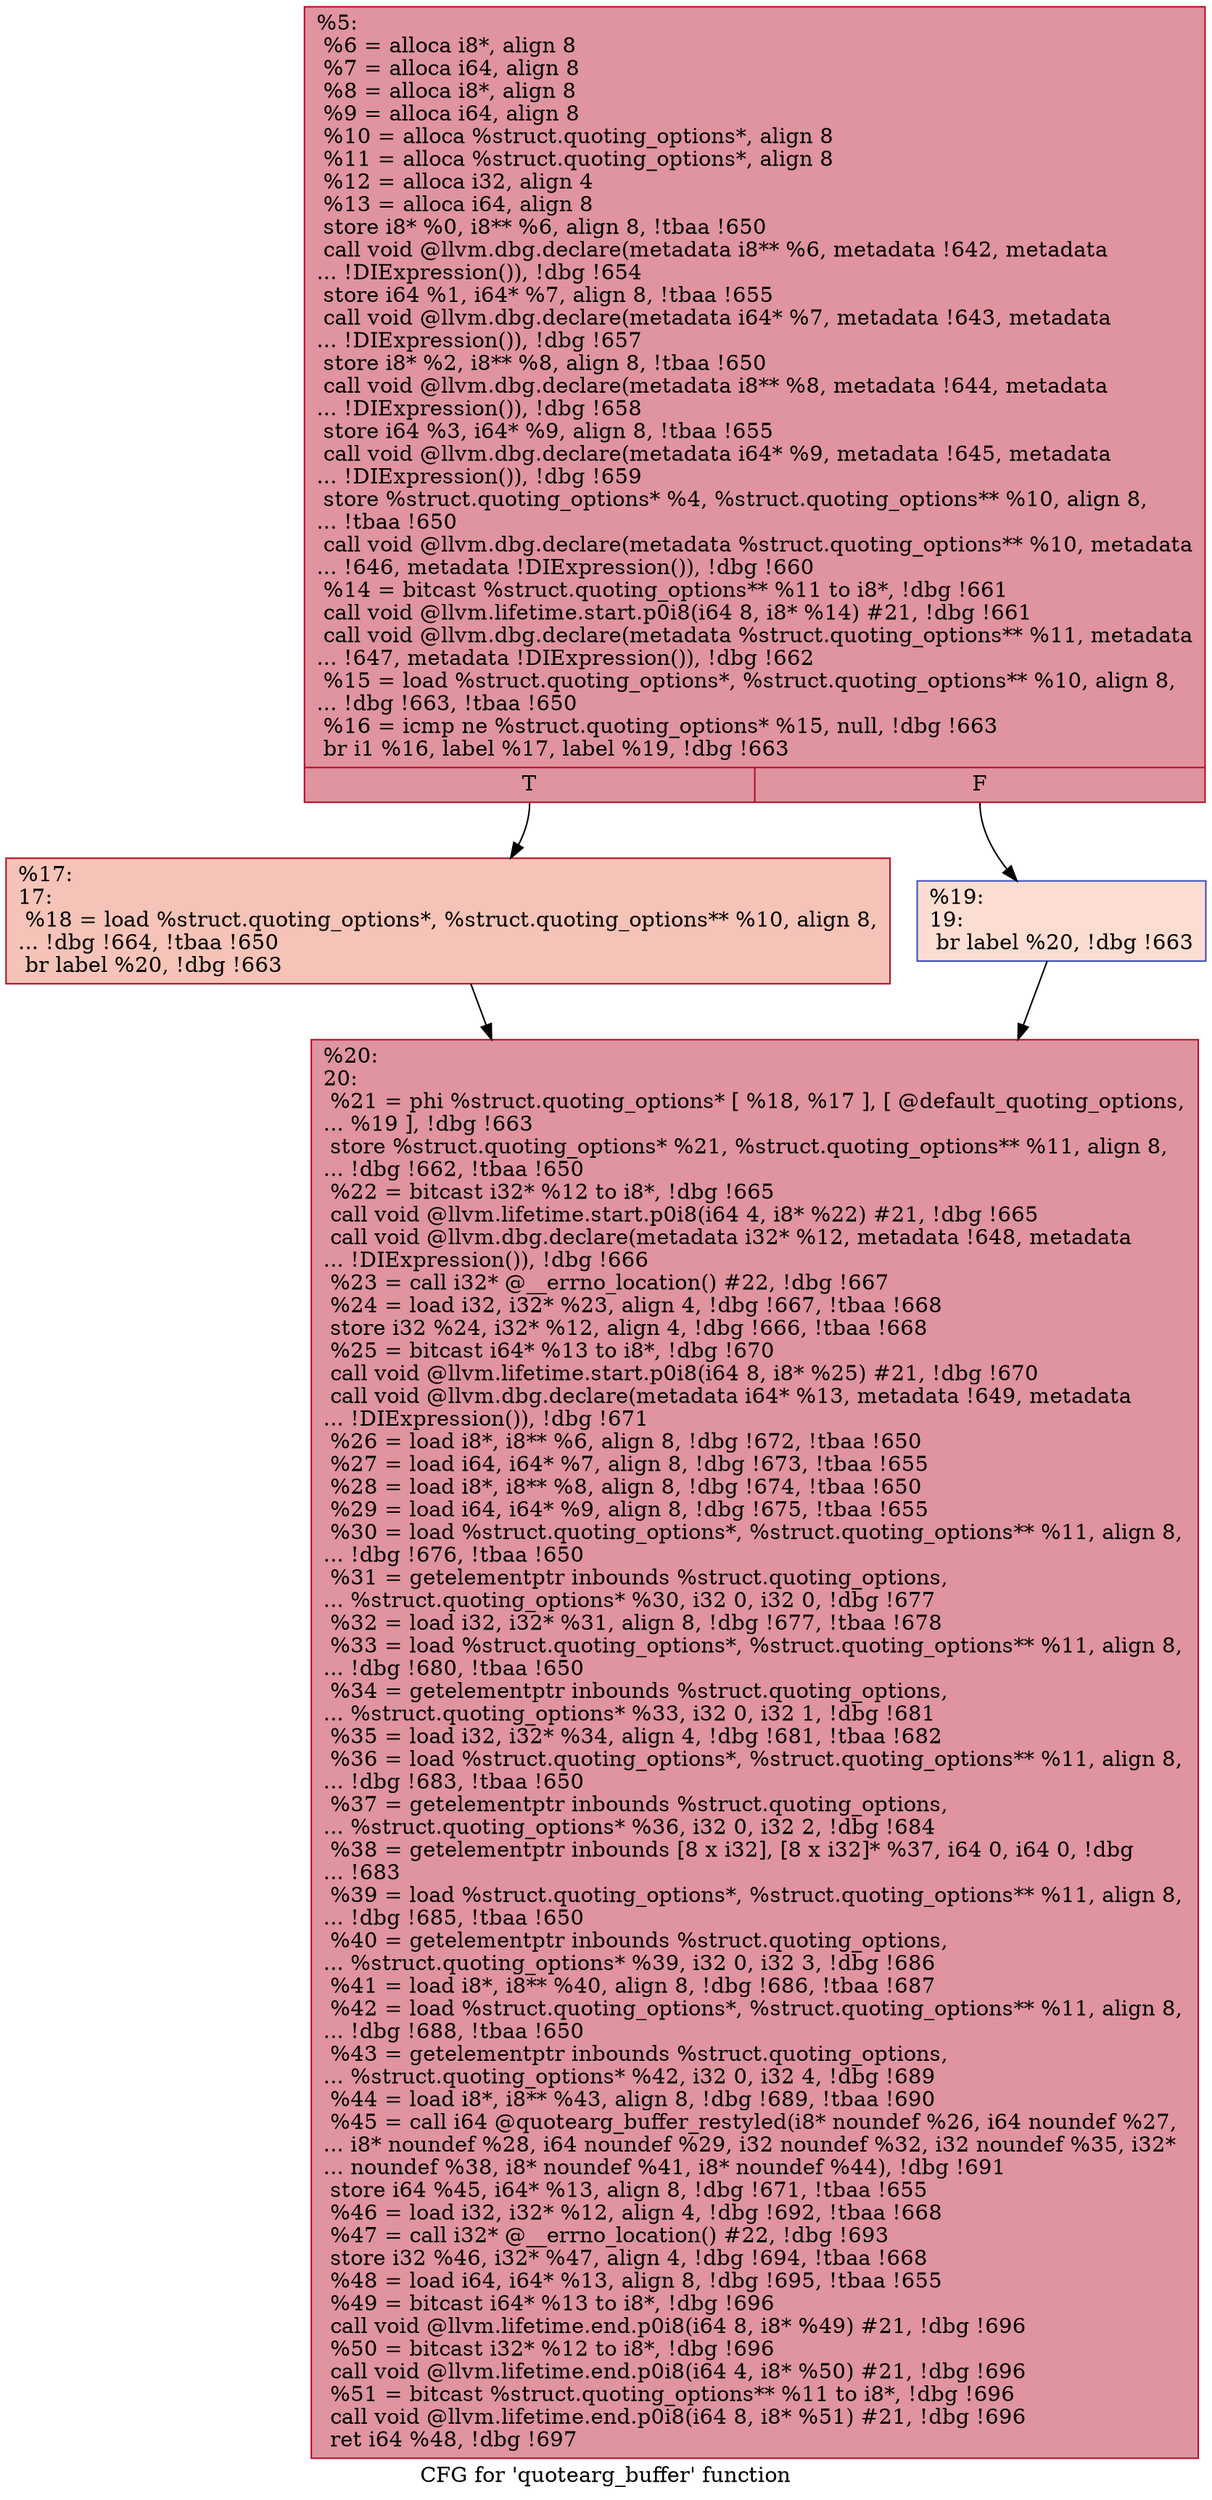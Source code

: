digraph "CFG for 'quotearg_buffer' function" {
	label="CFG for 'quotearg_buffer' function";

	Node0x11a8e40 [shape=record,color="#b70d28ff", style=filled, fillcolor="#b70d2870",label="{%5:\l  %6 = alloca i8*, align 8\l  %7 = alloca i64, align 8\l  %8 = alloca i8*, align 8\l  %9 = alloca i64, align 8\l  %10 = alloca %struct.quoting_options*, align 8\l  %11 = alloca %struct.quoting_options*, align 8\l  %12 = alloca i32, align 4\l  %13 = alloca i64, align 8\l  store i8* %0, i8** %6, align 8, !tbaa !650\l  call void @llvm.dbg.declare(metadata i8** %6, metadata !642, metadata\l... !DIExpression()), !dbg !654\l  store i64 %1, i64* %7, align 8, !tbaa !655\l  call void @llvm.dbg.declare(metadata i64* %7, metadata !643, metadata\l... !DIExpression()), !dbg !657\l  store i8* %2, i8** %8, align 8, !tbaa !650\l  call void @llvm.dbg.declare(metadata i8** %8, metadata !644, metadata\l... !DIExpression()), !dbg !658\l  store i64 %3, i64* %9, align 8, !tbaa !655\l  call void @llvm.dbg.declare(metadata i64* %9, metadata !645, metadata\l... !DIExpression()), !dbg !659\l  store %struct.quoting_options* %4, %struct.quoting_options** %10, align 8,\l... !tbaa !650\l  call void @llvm.dbg.declare(metadata %struct.quoting_options** %10, metadata\l... !646, metadata !DIExpression()), !dbg !660\l  %14 = bitcast %struct.quoting_options** %11 to i8*, !dbg !661\l  call void @llvm.lifetime.start.p0i8(i64 8, i8* %14) #21, !dbg !661\l  call void @llvm.dbg.declare(metadata %struct.quoting_options** %11, metadata\l... !647, metadata !DIExpression()), !dbg !662\l  %15 = load %struct.quoting_options*, %struct.quoting_options** %10, align 8,\l... !dbg !663, !tbaa !650\l  %16 = icmp ne %struct.quoting_options* %15, null, !dbg !663\l  br i1 %16, label %17, label %19, !dbg !663\l|{<s0>T|<s1>F}}"];
	Node0x11a8e40:s0 -> Node0x11a8ec0;
	Node0x11a8e40:s1 -> Node0x11a8f10;
	Node0x11a8ec0 [shape=record,color="#b70d28ff", style=filled, fillcolor="#e8765c70",label="{%17:\l17:                                               \l  %18 = load %struct.quoting_options*, %struct.quoting_options** %10, align 8,\l... !dbg !664, !tbaa !650\l  br label %20, !dbg !663\l}"];
	Node0x11a8ec0 -> Node0x11a8f60;
	Node0x11a8f10 [shape=record,color="#3d50c3ff", style=filled, fillcolor="#f7b39670",label="{%19:\l19:                                               \l  br label %20, !dbg !663\l}"];
	Node0x11a8f10 -> Node0x11a8f60;
	Node0x11a8f60 [shape=record,color="#b70d28ff", style=filled, fillcolor="#b70d2870",label="{%20:\l20:                                               \l  %21 = phi %struct.quoting_options* [ %18, %17 ], [ @default_quoting_options,\l... %19 ], !dbg !663\l  store %struct.quoting_options* %21, %struct.quoting_options** %11, align 8,\l... !dbg !662, !tbaa !650\l  %22 = bitcast i32* %12 to i8*, !dbg !665\l  call void @llvm.lifetime.start.p0i8(i64 4, i8* %22) #21, !dbg !665\l  call void @llvm.dbg.declare(metadata i32* %12, metadata !648, metadata\l... !DIExpression()), !dbg !666\l  %23 = call i32* @__errno_location() #22, !dbg !667\l  %24 = load i32, i32* %23, align 4, !dbg !667, !tbaa !668\l  store i32 %24, i32* %12, align 4, !dbg !666, !tbaa !668\l  %25 = bitcast i64* %13 to i8*, !dbg !670\l  call void @llvm.lifetime.start.p0i8(i64 8, i8* %25) #21, !dbg !670\l  call void @llvm.dbg.declare(metadata i64* %13, metadata !649, metadata\l... !DIExpression()), !dbg !671\l  %26 = load i8*, i8** %6, align 8, !dbg !672, !tbaa !650\l  %27 = load i64, i64* %7, align 8, !dbg !673, !tbaa !655\l  %28 = load i8*, i8** %8, align 8, !dbg !674, !tbaa !650\l  %29 = load i64, i64* %9, align 8, !dbg !675, !tbaa !655\l  %30 = load %struct.quoting_options*, %struct.quoting_options** %11, align 8,\l... !dbg !676, !tbaa !650\l  %31 = getelementptr inbounds %struct.quoting_options,\l... %struct.quoting_options* %30, i32 0, i32 0, !dbg !677\l  %32 = load i32, i32* %31, align 8, !dbg !677, !tbaa !678\l  %33 = load %struct.quoting_options*, %struct.quoting_options** %11, align 8,\l... !dbg !680, !tbaa !650\l  %34 = getelementptr inbounds %struct.quoting_options,\l... %struct.quoting_options* %33, i32 0, i32 1, !dbg !681\l  %35 = load i32, i32* %34, align 4, !dbg !681, !tbaa !682\l  %36 = load %struct.quoting_options*, %struct.quoting_options** %11, align 8,\l... !dbg !683, !tbaa !650\l  %37 = getelementptr inbounds %struct.quoting_options,\l... %struct.quoting_options* %36, i32 0, i32 2, !dbg !684\l  %38 = getelementptr inbounds [8 x i32], [8 x i32]* %37, i64 0, i64 0, !dbg\l... !683\l  %39 = load %struct.quoting_options*, %struct.quoting_options** %11, align 8,\l... !dbg !685, !tbaa !650\l  %40 = getelementptr inbounds %struct.quoting_options,\l... %struct.quoting_options* %39, i32 0, i32 3, !dbg !686\l  %41 = load i8*, i8** %40, align 8, !dbg !686, !tbaa !687\l  %42 = load %struct.quoting_options*, %struct.quoting_options** %11, align 8,\l... !dbg !688, !tbaa !650\l  %43 = getelementptr inbounds %struct.quoting_options,\l... %struct.quoting_options* %42, i32 0, i32 4, !dbg !689\l  %44 = load i8*, i8** %43, align 8, !dbg !689, !tbaa !690\l  %45 = call i64 @quotearg_buffer_restyled(i8* noundef %26, i64 noundef %27,\l... i8* noundef %28, i64 noundef %29, i32 noundef %32, i32 noundef %35, i32*\l... noundef %38, i8* noundef %41, i8* noundef %44), !dbg !691\l  store i64 %45, i64* %13, align 8, !dbg !671, !tbaa !655\l  %46 = load i32, i32* %12, align 4, !dbg !692, !tbaa !668\l  %47 = call i32* @__errno_location() #22, !dbg !693\l  store i32 %46, i32* %47, align 4, !dbg !694, !tbaa !668\l  %48 = load i64, i64* %13, align 8, !dbg !695, !tbaa !655\l  %49 = bitcast i64* %13 to i8*, !dbg !696\l  call void @llvm.lifetime.end.p0i8(i64 8, i8* %49) #21, !dbg !696\l  %50 = bitcast i32* %12 to i8*, !dbg !696\l  call void @llvm.lifetime.end.p0i8(i64 4, i8* %50) #21, !dbg !696\l  %51 = bitcast %struct.quoting_options** %11 to i8*, !dbg !696\l  call void @llvm.lifetime.end.p0i8(i64 8, i8* %51) #21, !dbg !696\l  ret i64 %48, !dbg !697\l}"];
}
